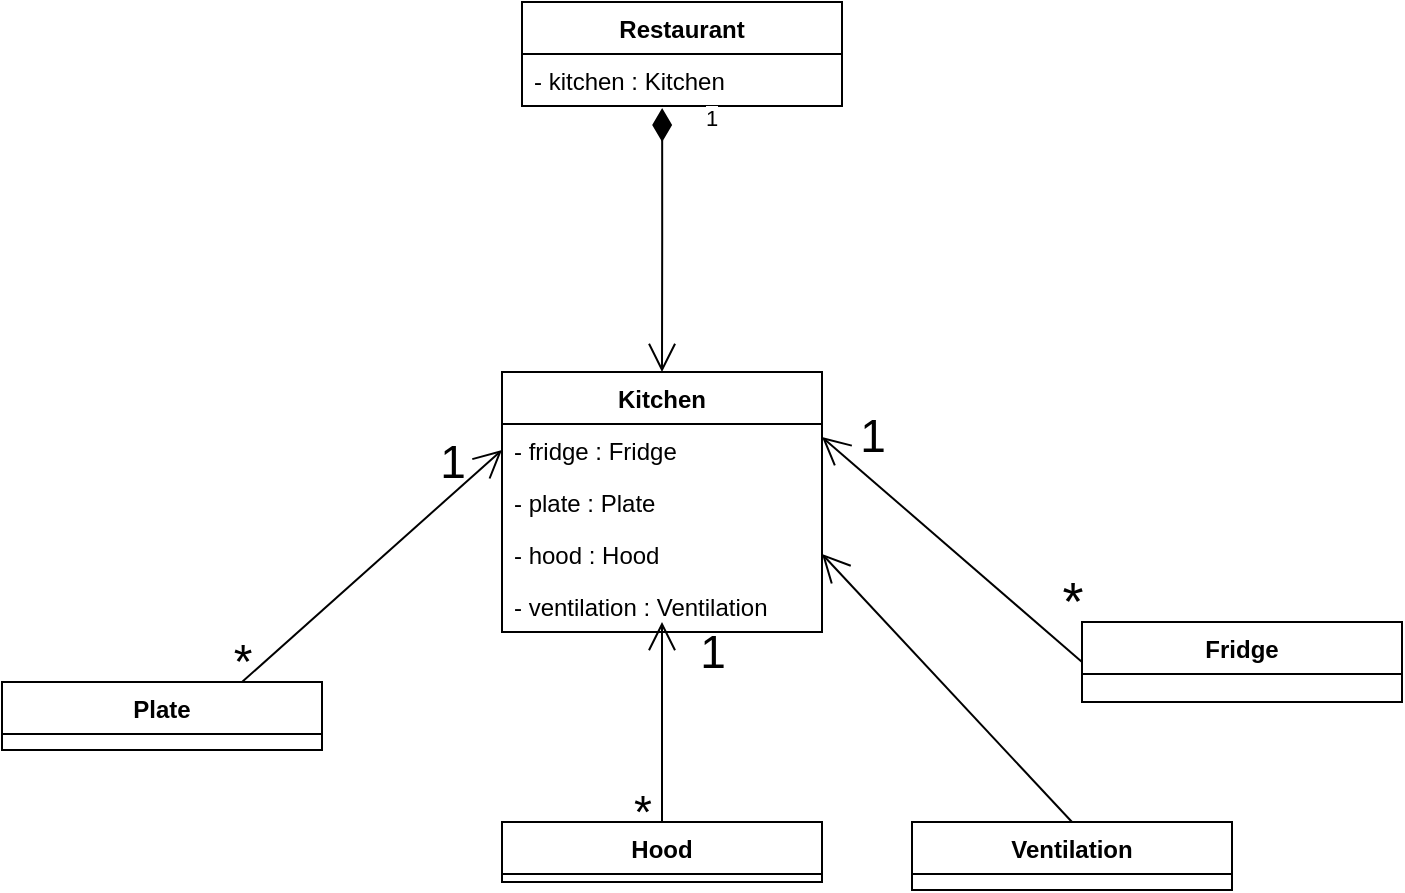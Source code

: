 <mxfile version="16.6.1" type="github"><diagram id="C5RBs43oDa-KdzZeNtuy" name="Page-1"><mxGraphModel dx="1461" dy="794" grid="1" gridSize="10" guides="1" tooltips="1" connect="1" arrows="1" fold="1" page="1" pageScale="1" pageWidth="827" pageHeight="1169" math="0" shadow="0"><root><mxCell id="WIyWlLk6GJQsqaUBKTNV-0"/><mxCell id="WIyWlLk6GJQsqaUBKTNV-1" parent="WIyWlLk6GJQsqaUBKTNV-0"/><mxCell id="gfiKUKMGRd76c-Xc4vH_-0" value="Restaurant" style="swimlane;fontStyle=1;align=center;verticalAlign=top;childLayout=stackLayout;horizontal=1;startSize=26;horizontalStack=0;resizeParent=1;resizeParentMax=0;resizeLast=0;collapsible=1;marginBottom=0;" vertex="1" parent="WIyWlLk6GJQsqaUBKTNV-1"><mxGeometry x="290" y="60" width="160" height="52" as="geometry"/></mxCell><mxCell id="gfiKUKMGRd76c-Xc4vH_-1" value="- kitchen : Kitchen&#10; " style="text;strokeColor=none;fillColor=none;align=left;verticalAlign=top;spacingLeft=4;spacingRight=4;overflow=hidden;rotatable=0;points=[[0,0.5],[1,0.5]];portConstraint=eastwest;" vertex="1" parent="gfiKUKMGRd76c-Xc4vH_-0"><mxGeometry y="26" width="160" height="26" as="geometry"/></mxCell><mxCell id="gfiKUKMGRd76c-Xc4vH_-4" value="Kitchen" style="swimlane;fontStyle=1;align=center;verticalAlign=top;childLayout=stackLayout;horizontal=1;startSize=26;horizontalStack=0;resizeParent=1;resizeParentMax=0;resizeLast=0;collapsible=1;marginBottom=0;" vertex="1" parent="WIyWlLk6GJQsqaUBKTNV-1"><mxGeometry x="280" y="245" width="160" height="130" as="geometry"><mxRectangle x="280" y="262" width="80" height="26" as="alternateBounds"/></mxGeometry></mxCell><mxCell id="gfiKUKMGRd76c-Xc4vH_-15" value="- fridge : Fridge" style="text;strokeColor=none;fillColor=none;align=left;verticalAlign=top;spacingLeft=4;spacingRight=4;overflow=hidden;rotatable=0;points=[[0,0.5],[1,0.5]];portConstraint=eastwest;" vertex="1" parent="gfiKUKMGRd76c-Xc4vH_-4"><mxGeometry y="26" width="160" height="26" as="geometry"/></mxCell><mxCell id="gfiKUKMGRd76c-Xc4vH_-21" value="- plate : Plate" style="text;strokeColor=none;fillColor=none;align=left;verticalAlign=top;spacingLeft=4;spacingRight=4;overflow=hidden;rotatable=0;points=[[0,0.5],[1,0.5]];portConstraint=eastwest;" vertex="1" parent="gfiKUKMGRd76c-Xc4vH_-4"><mxGeometry y="52" width="160" height="26" as="geometry"/></mxCell><mxCell id="gfiKUKMGRd76c-Xc4vH_-33" value="- hood : Hood" style="text;strokeColor=none;fillColor=none;align=left;verticalAlign=top;spacingLeft=4;spacingRight=4;overflow=hidden;rotatable=0;points=[[0,0.5],[1,0.5]];portConstraint=eastwest;" vertex="1" parent="gfiKUKMGRd76c-Xc4vH_-4"><mxGeometry y="78" width="160" height="26" as="geometry"/></mxCell><mxCell id="gfiKUKMGRd76c-Xc4vH_-44" value="- ventilation : Ventilation" style="text;strokeColor=none;fillColor=none;align=left;verticalAlign=top;spacingLeft=4;spacingRight=4;overflow=hidden;rotatable=0;points=[[0,0.5],[1,0.5]];portConstraint=eastwest;" vertex="1" parent="gfiKUKMGRd76c-Xc4vH_-4"><mxGeometry y="104" width="160" height="26" as="geometry"/></mxCell><mxCell id="gfiKUKMGRd76c-Xc4vH_-12" value="1" style="endArrow=open;html=1;endSize=12;startArrow=diamondThin;startSize=14;startFill=1;edgeStyle=orthogonalEdgeStyle;align=left;verticalAlign=bottom;rounded=0;exitX=0.438;exitY=1.038;exitDx=0;exitDy=0;exitPerimeter=0;entryX=0.5;entryY=0;entryDx=0;entryDy=0;" edge="1" parent="WIyWlLk6GJQsqaUBKTNV-1" source="gfiKUKMGRd76c-Xc4vH_-1" target="gfiKUKMGRd76c-Xc4vH_-4"><mxGeometry x="-0.781" y="20" relative="1" as="geometry"><mxPoint x="350" y="210" as="sourcePoint"/><mxPoint x="510" y="210" as="targetPoint"/><mxPoint as="offset"/></mxGeometry></mxCell><mxCell id="gfiKUKMGRd76c-Xc4vH_-16" value="Fridge" style="swimlane;fontStyle=1;align=center;verticalAlign=top;childLayout=stackLayout;horizontal=1;startSize=26;horizontalStack=0;resizeParent=1;resizeParentMax=0;resizeLast=0;collapsible=1;marginBottom=0;" vertex="1" parent="WIyWlLk6GJQsqaUBKTNV-1"><mxGeometry x="570" y="370" width="160" height="40" as="geometry"/></mxCell><mxCell id="gfiKUKMGRd76c-Xc4vH_-20" value="" style="endArrow=open;endFill=1;endSize=12;html=1;rounded=0;exitX=0;exitY=0.5;exitDx=0;exitDy=0;entryX=1;entryY=0.25;entryDx=0;entryDy=0;" edge="1" parent="WIyWlLk6GJQsqaUBKTNV-1" source="gfiKUKMGRd76c-Xc4vH_-16" target="gfiKUKMGRd76c-Xc4vH_-4"><mxGeometry width="160" relative="1" as="geometry"><mxPoint x="320" y="390" as="sourcePoint"/><mxPoint x="480" y="390" as="targetPoint"/></mxGeometry></mxCell><mxCell id="gfiKUKMGRd76c-Xc4vH_-22" value="*" style="text;html=1;align=center;verticalAlign=middle;resizable=0;points=[];autosize=1;strokeColor=none;fillColor=none;fontSize=27;" vertex="1" parent="WIyWlLk6GJQsqaUBKTNV-1"><mxGeometry x="550" y="340" width="30" height="40" as="geometry"/></mxCell><mxCell id="gfiKUKMGRd76c-Xc4vH_-23" value="Plate" style="swimlane;fontStyle=1;align=center;verticalAlign=top;childLayout=stackLayout;horizontal=1;startSize=26;horizontalStack=0;resizeParent=1;resizeParentMax=0;resizeLast=0;collapsible=1;marginBottom=0;fontSize=12;" vertex="1" parent="WIyWlLk6GJQsqaUBKTNV-1"><mxGeometry x="30" y="400" width="160" height="34" as="geometry"/></mxCell><mxCell id="gfiKUKMGRd76c-Xc4vH_-27" value="*" style="text;html=1;align=center;verticalAlign=middle;resizable=0;points=[];autosize=1;strokeColor=none;fillColor=none;fontSize=24;" vertex="1" parent="WIyWlLk6GJQsqaUBKTNV-1"><mxGeometry x="140" y="375" width="20" height="30" as="geometry"/></mxCell><mxCell id="gfiKUKMGRd76c-Xc4vH_-28" value="" style="endArrow=open;endFill=1;endSize=12;html=1;rounded=0;fontSize=12;exitX=0.75;exitY=0;exitDx=0;exitDy=0;entryX=0;entryY=0.5;entryDx=0;entryDy=0;" edge="1" parent="WIyWlLk6GJQsqaUBKTNV-1" source="gfiKUKMGRd76c-Xc4vH_-23" target="gfiKUKMGRd76c-Xc4vH_-15"><mxGeometry width="160" relative="1" as="geometry"><mxPoint x="250" y="460" as="sourcePoint"/><mxPoint x="410" y="460" as="targetPoint"/></mxGeometry></mxCell><mxCell id="gfiKUKMGRd76c-Xc4vH_-29" value="Hood" style="swimlane;fontStyle=1;align=center;verticalAlign=top;childLayout=stackLayout;horizontal=1;startSize=26;horizontalStack=0;resizeParent=1;resizeParentMax=0;resizeLast=0;collapsible=1;marginBottom=0;fontSize=12;" vertex="1" parent="WIyWlLk6GJQsqaUBKTNV-1"><mxGeometry x="280" y="470" width="160" height="30" as="geometry"/></mxCell><mxCell id="gfiKUKMGRd76c-Xc4vH_-34" value="*" style="text;html=1;align=center;verticalAlign=middle;resizable=0;points=[];autosize=1;strokeColor=none;fillColor=none;fontSize=23;" vertex="1" parent="WIyWlLk6GJQsqaUBKTNV-1"><mxGeometry x="340" y="450" width="20" height="30" as="geometry"/></mxCell><mxCell id="gfiKUKMGRd76c-Xc4vH_-35" value="" style="endArrow=open;endFill=1;endSize=12;html=1;rounded=0;fontSize=23;exitX=0.5;exitY=0;exitDx=0;exitDy=0;" edge="1" parent="WIyWlLk6GJQsqaUBKTNV-1" source="gfiKUKMGRd76c-Xc4vH_-29"><mxGeometry width="160" relative="1" as="geometry"><mxPoint x="370" y="420" as="sourcePoint"/><mxPoint x="360" y="370" as="targetPoint"/></mxGeometry></mxCell><mxCell id="gfiKUKMGRd76c-Xc4vH_-36" value="1" style="text;html=1;align=center;verticalAlign=middle;resizable=0;points=[];autosize=1;strokeColor=none;fillColor=none;fontSize=23;" vertex="1" parent="WIyWlLk6GJQsqaUBKTNV-1"><mxGeometry x="240" y="275" width="30" height="30" as="geometry"/></mxCell><mxCell id="gfiKUKMGRd76c-Xc4vH_-37" value="1" style="text;html=1;align=center;verticalAlign=middle;resizable=0;points=[];autosize=1;strokeColor=none;fillColor=none;fontSize=23;" vertex="1" parent="WIyWlLk6GJQsqaUBKTNV-1"><mxGeometry x="450" y="262" width="30" height="30" as="geometry"/></mxCell><mxCell id="gfiKUKMGRd76c-Xc4vH_-38" value="1" style="text;html=1;align=center;verticalAlign=middle;resizable=0;points=[];autosize=1;strokeColor=none;fillColor=none;fontSize=23;" vertex="1" parent="WIyWlLk6GJQsqaUBKTNV-1"><mxGeometry x="370" y="370" width="30" height="30" as="geometry"/></mxCell><mxCell id="gfiKUKMGRd76c-Xc4vH_-39" value="Ventilation" style="swimlane;fontStyle=1;align=center;verticalAlign=top;childLayout=stackLayout;horizontal=1;startSize=26;horizontalStack=0;resizeParent=1;resizeParentMax=0;resizeLast=0;collapsible=1;marginBottom=0;fontSize=12;" vertex="1" parent="WIyWlLk6GJQsqaUBKTNV-1"><mxGeometry x="485" y="470" width="160" height="34" as="geometry"/></mxCell><mxCell id="gfiKUKMGRd76c-Xc4vH_-45" value="" style="endArrow=open;endFill=1;endSize=12;html=1;rounded=0;fontSize=12;entryX=1;entryY=0.5;entryDx=0;entryDy=0;exitX=0.5;exitY=0;exitDx=0;exitDy=0;" edge="1" parent="WIyWlLk6GJQsqaUBKTNV-1" source="gfiKUKMGRd76c-Xc4vH_-39" target="gfiKUKMGRd76c-Xc4vH_-33"><mxGeometry width="160" relative="1" as="geometry"><mxPoint x="400" y="610" as="sourcePoint"/><mxPoint x="560" y="610" as="targetPoint"/></mxGeometry></mxCell></root></mxGraphModel></diagram></mxfile>